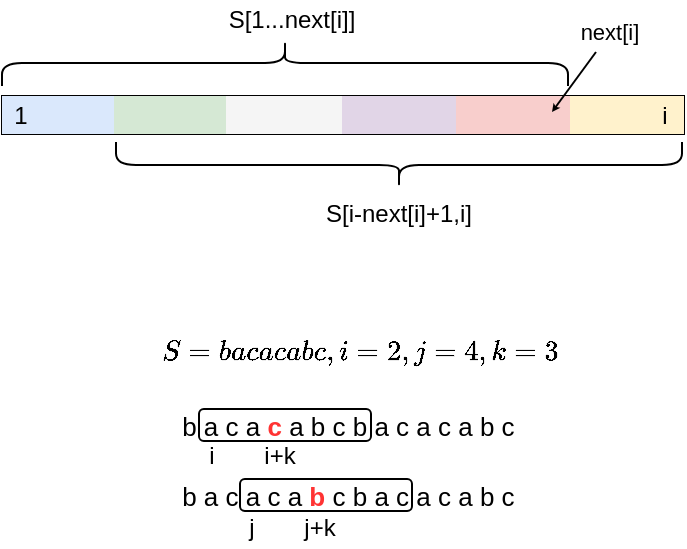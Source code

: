 <mxfile version="14.9.4" type="github">
  <diagram id="iRVF-Cg5l6vkEC1fyYyw" name="第 1 页">
    <mxGraphModel dx="722" dy="381" grid="0" gridSize="10" guides="1" tooltips="1" connect="1" arrows="1" fold="1" page="1" pageScale="1" pageWidth="827" pageHeight="1169" math="1" shadow="0">
      <root>
        <mxCell id="0" />
        <mxCell id="1" parent="0" />
        <mxCell id="Tfpsd4LRDeqY7lcAKwd1-1" value="" style="shape=table;html=1;whiteSpace=wrap;startSize=0;container=1;collapsible=0;childLayout=tableLayout;perimeterSpacing=4;swimlaneFillColor=none;fillColor=#FFFFFF;" vertex="1" parent="1">
          <mxGeometry x="209" y="293" width="341" height="19" as="geometry" />
        </mxCell>
        <mxCell id="Tfpsd4LRDeqY7lcAKwd1-2" value="" style="shape=partialRectangle;html=1;whiteSpace=wrap;collapsible=0;dropTarget=0;pointerEvents=0;fillColor=none;top=0;left=0;bottom=0;right=0;points=[[0,0.5],[1,0.5]];portConstraint=eastwest;" vertex="1" parent="Tfpsd4LRDeqY7lcAKwd1-1">
          <mxGeometry width="341" height="19" as="geometry" />
        </mxCell>
        <mxCell id="Tfpsd4LRDeqY7lcAKwd1-3" value="1" style="shape=partialRectangle;html=1;whiteSpace=wrap;connectable=0;fillColor=#dae8fc;top=0;left=0;bottom=0;right=0;overflow=hidden;pointerEvents=1;strokeColor=none;" vertex="1" parent="Tfpsd4LRDeqY7lcAKwd1-2">
          <mxGeometry width="19" height="19" as="geometry" />
        </mxCell>
        <mxCell id="Tfpsd4LRDeqY7lcAKwd1-4" value="" style="shape=partialRectangle;html=1;whiteSpace=wrap;connectable=0;fillColor=#dae8fc;top=0;left=0;bottom=0;right=0;overflow=hidden;pointerEvents=1;perimeterSpacing=1;strokeWidth=8;strokeColor=none;" vertex="1" parent="Tfpsd4LRDeqY7lcAKwd1-2">
          <mxGeometry x="19" width="17" height="19" as="geometry" />
        </mxCell>
        <mxCell id="Tfpsd4LRDeqY7lcAKwd1-5" value="" style="shape=partialRectangle;html=1;whiteSpace=wrap;connectable=0;fillColor=#dae8fc;top=0;left=1;bottom=0;right=0;overflow=hidden;pointerEvents=1;perimeterSpacing=1;strokeWidth=1;strokeColor=none;" vertex="1" parent="Tfpsd4LRDeqY7lcAKwd1-2">
          <mxGeometry x="36" width="20" height="19" as="geometry" />
        </mxCell>
        <mxCell id="Tfpsd4LRDeqY7lcAKwd1-14" style="shape=partialRectangle;html=1;whiteSpace=wrap;connectable=0;fillColor=#d5e8d4;top=0;left=0;bottom=0;right=0;overflow=hidden;pointerEvents=1;strokeColor=none;" vertex="1" parent="Tfpsd4LRDeqY7lcAKwd1-2">
          <mxGeometry x="56" width="19" height="19" as="geometry" />
        </mxCell>
        <mxCell id="Tfpsd4LRDeqY7lcAKwd1-15" style="shape=partialRectangle;html=1;whiteSpace=wrap;connectable=0;fillColor=#d5e8d4;top=0;left=0;bottom=0;right=0;overflow=hidden;pointerEvents=1;strokeColor=none;" vertex="1" parent="Tfpsd4LRDeqY7lcAKwd1-2">
          <mxGeometry x="75" width="19" height="19" as="geometry" />
        </mxCell>
        <mxCell id="Tfpsd4LRDeqY7lcAKwd1-16" style="shape=partialRectangle;html=1;whiteSpace=wrap;connectable=0;fillColor=#d5e8d4;top=0;left=0;bottom=0;right=0;overflow=hidden;pointerEvents=1;strokeColor=none;" vertex="1" parent="Tfpsd4LRDeqY7lcAKwd1-2">
          <mxGeometry x="94" width="18" height="19" as="geometry" />
        </mxCell>
        <mxCell id="Tfpsd4LRDeqY7lcAKwd1-17" style="shape=partialRectangle;html=1;whiteSpace=wrap;connectable=0;fillColor=#f5f5f5;top=0;left=0;bottom=0;right=0;overflow=hidden;pointerEvents=1;fontColor=#333333;strokeColor=none;" vertex="1" parent="Tfpsd4LRDeqY7lcAKwd1-2">
          <mxGeometry x="112" width="20" height="19" as="geometry" />
        </mxCell>
        <mxCell id="Tfpsd4LRDeqY7lcAKwd1-18" style="shape=partialRectangle;html=1;whiteSpace=wrap;connectable=0;fillColor=#f5f5f5;top=0;left=0;bottom=0;right=0;overflow=hidden;pointerEvents=1;fontColor=#333333;strokeColor=none;" vertex="1" parent="Tfpsd4LRDeqY7lcAKwd1-2">
          <mxGeometry x="132" width="19" height="19" as="geometry" />
        </mxCell>
        <mxCell id="Tfpsd4LRDeqY7lcAKwd1-19" style="shape=partialRectangle;html=1;whiteSpace=wrap;connectable=0;fillColor=#f5f5f5;top=0;left=0;bottom=0;right=0;overflow=hidden;pointerEvents=1;fontColor=#333333;strokeColor=none;" vertex="1" parent="Tfpsd4LRDeqY7lcAKwd1-2">
          <mxGeometry x="151" width="19" height="19" as="geometry" />
        </mxCell>
        <mxCell id="Tfpsd4LRDeqY7lcAKwd1-20" style="shape=partialRectangle;html=1;whiteSpace=wrap;connectable=0;fillColor=#e1d5e7;top=0;left=0;bottom=0;right=0;overflow=hidden;pointerEvents=1;strokeColor=none;" vertex="1" parent="Tfpsd4LRDeqY7lcAKwd1-2">
          <mxGeometry x="170" width="18" height="19" as="geometry" />
        </mxCell>
        <mxCell id="Tfpsd4LRDeqY7lcAKwd1-21" style="shape=partialRectangle;html=1;whiteSpace=wrap;connectable=0;top=0;left=0;bottom=0;right=0;overflow=hidden;pointerEvents=1;fillColor=#e1d5e7;strokeColor=#9673a6;" vertex="1" parent="Tfpsd4LRDeqY7lcAKwd1-2">
          <mxGeometry x="188" width="20" height="19" as="geometry" />
        </mxCell>
        <mxCell id="Tfpsd4LRDeqY7lcAKwd1-22" style="shape=partialRectangle;html=1;whiteSpace=wrap;connectable=0;top=0;left=0;bottom=0;right=0;overflow=hidden;pointerEvents=1;fillColor=#e1d5e7;strokeColor=#9673a6;" vertex="1" parent="Tfpsd4LRDeqY7lcAKwd1-2">
          <mxGeometry x="208" width="19" height="19" as="geometry" />
        </mxCell>
        <mxCell id="Tfpsd4LRDeqY7lcAKwd1-23" style="shape=partialRectangle;html=1;whiteSpace=wrap;connectable=0;fillColor=#f8cecc;top=0;left=0;bottom=0;right=0;overflow=hidden;pointerEvents=1;strokeColor=none;" vertex="1" parent="Tfpsd4LRDeqY7lcAKwd1-2">
          <mxGeometry x="227" width="19" height="19" as="geometry" />
        </mxCell>
        <mxCell id="Tfpsd4LRDeqY7lcAKwd1-24" style="shape=partialRectangle;html=1;whiteSpace=wrap;connectable=0;fillColor=#f8cecc;top=0;left=0;bottom=0;right=0;overflow=hidden;pointerEvents=1;strokeColor=none;" vertex="1" parent="Tfpsd4LRDeqY7lcAKwd1-2">
          <mxGeometry x="246" width="18" height="19" as="geometry" />
        </mxCell>
        <mxCell id="Tfpsd4LRDeqY7lcAKwd1-25" style="shape=partialRectangle;html=1;whiteSpace=wrap;connectable=0;fillColor=#f8cecc;top=0;left=0;bottom=0;right=0;overflow=hidden;pointerEvents=1;" vertex="1" parent="Tfpsd4LRDeqY7lcAKwd1-2">
          <mxGeometry x="264" width="20" height="19" as="geometry" />
        </mxCell>
        <mxCell id="Tfpsd4LRDeqY7lcAKwd1-26" style="shape=partialRectangle;html=1;whiteSpace=wrap;connectable=0;fillColor=#fff2cc;top=0;left=0;bottom=0;right=0;overflow=hidden;pointerEvents=1;strokeColor=none;" vertex="1" parent="Tfpsd4LRDeqY7lcAKwd1-2">
          <mxGeometry x="284" width="19" height="19" as="geometry" />
        </mxCell>
        <mxCell id="Tfpsd4LRDeqY7lcAKwd1-27" style="shape=partialRectangle;html=1;whiteSpace=wrap;connectable=0;fillColor=#fff2cc;top=0;left=0;bottom=0;right=0;overflow=hidden;pointerEvents=1;strokeColor=none;" vertex="1" parent="Tfpsd4LRDeqY7lcAKwd1-2">
          <mxGeometry x="303" width="19" height="19" as="geometry" />
        </mxCell>
        <mxCell id="Tfpsd4LRDeqY7lcAKwd1-28" value="i" style="shape=partialRectangle;html=1;whiteSpace=wrap;connectable=0;fillColor=#fff2cc;top=0;left=0;bottom=0;right=0;overflow=hidden;pointerEvents=1;" vertex="1" parent="Tfpsd4LRDeqY7lcAKwd1-2">
          <mxGeometry x="322" width="19" height="19" as="geometry" />
        </mxCell>
        <mxCell id="Tfpsd4LRDeqY7lcAKwd1-29" value="" style="shape=curlyBracket;whiteSpace=wrap;html=1;rounded=1;flipH=1;rotation=90;" vertex="1" parent="1">
          <mxGeometry x="396" y="186" width="23" height="283" as="geometry" />
        </mxCell>
        <mxCell id="Tfpsd4LRDeqY7lcAKwd1-30" value="" style="shape=curlyBracket;whiteSpace=wrap;html=1;rounded=1;flipH=1;rotation=-90;" vertex="1" parent="1">
          <mxGeometry x="339" y="135" width="23" height="283" as="geometry" />
        </mxCell>
        <mxCell id="Tfpsd4LRDeqY7lcAKwd1-32" value="&lt;font style=&quot;font-size: 11px&quot;&gt;next[i]&lt;/font&gt;" style="text;html=1;strokeColor=none;fillColor=none;align=center;verticalAlign=middle;whiteSpace=wrap;rounded=0;" vertex="1" parent="1">
          <mxGeometry x="493" y="251" width="40" height="20" as="geometry" />
        </mxCell>
        <mxCell id="Tfpsd4LRDeqY7lcAKwd1-33" value="" style="endArrow=classic;html=1;exitX=0.325;exitY=1;exitDx=0;exitDy=0;exitPerimeter=0;endSize=1;" edge="1" parent="1" source="Tfpsd4LRDeqY7lcAKwd1-32">
          <mxGeometry width="50" height="50" relative="1" as="geometry">
            <mxPoint x="516" y="263" as="sourcePoint" />
            <mxPoint x="484" y="301" as="targetPoint" />
          </mxGeometry>
        </mxCell>
        <mxCell id="Tfpsd4LRDeqY7lcAKwd1-34" value="S[1...next[i]]" style="text;html=1;strokeColor=none;fillColor=none;align=center;verticalAlign=middle;whiteSpace=wrap;rounded=0;" vertex="1" parent="1">
          <mxGeometry x="318" y="245" width="72" height="20" as="geometry" />
        </mxCell>
        <mxCell id="Tfpsd4LRDeqY7lcAKwd1-35" value="S[i-next[i]+1,i]" style="text;html=1;strokeColor=none;fillColor=none;align=center;verticalAlign=middle;whiteSpace=wrap;rounded=0;" vertex="1" parent="1">
          <mxGeometry x="353.25" y="343" width="108.5" height="17" as="geometry" />
        </mxCell>
        <mxCell id="Tfpsd4LRDeqY7lcAKwd1-36" value="$$S=bacacabc,&amp;nbsp; i=2, j=4, k=3$$" style="text;html=1;strokeColor=none;fillColor=none;align=center;verticalAlign=middle;whiteSpace=wrap;rounded=0;" vertex="1" parent="1">
          <mxGeometry x="273" y="418" width="230" height="6" as="geometry" />
        </mxCell>
        <mxCell id="Tfpsd4LRDeqY7lcAKwd1-38" value="&lt;font style=&quot;font-size: 13px&quot;&gt;b a c a &lt;font color=&quot;#ff3333&quot;&gt;&lt;b&gt;c&lt;/b&gt;&lt;/font&gt; a b c b a c a c a b c&amp;nbsp;&lt;/font&gt;" style="text;html=1;strokeColor=none;fillColor=none;align=center;verticalAlign=middle;whiteSpace=wrap;rounded=0;" vertex="1" parent="1">
          <mxGeometry x="289" y="443" width="190" height="29" as="geometry" />
        </mxCell>
        <mxCell id="Tfpsd4LRDeqY7lcAKwd1-40" value="&lt;font style=&quot;font-size: 13px&quot;&gt;b a c a c a &lt;b&gt;&lt;font color=&quot;#ff3333&quot;&gt;b&lt;/font&gt;&lt;/b&gt; c b a c a c a b c&amp;nbsp;&lt;/font&gt;" style="text;html=1;strokeColor=none;fillColor=none;align=center;verticalAlign=middle;whiteSpace=wrap;rounded=0;" vertex="1" parent="1">
          <mxGeometry x="289" y="478" width="190" height="29" as="geometry" />
        </mxCell>
        <mxCell id="Tfpsd4LRDeqY7lcAKwd1-41" value="" style="rounded=1;whiteSpace=wrap;html=1;strokeColor=#000000;strokeWidth=1;gradientColor=none;fillColor=none;" vertex="1" parent="1">
          <mxGeometry x="307.5" y="449.5" width="86" height="16" as="geometry" />
        </mxCell>
        <mxCell id="Tfpsd4LRDeqY7lcAKwd1-42" value="" style="rounded=1;whiteSpace=wrap;html=1;strokeColor=#000000;strokeWidth=1;gradientColor=none;fillColor=none;" vertex="1" parent="1">
          <mxGeometry x="328" y="484.5" width="86" height="16" as="geometry" />
        </mxCell>
        <mxCell id="Tfpsd4LRDeqY7lcAKwd1-43" value="i" style="text;html=1;strokeColor=none;fillColor=none;align=center;verticalAlign=middle;whiteSpace=wrap;rounded=0;" vertex="1" parent="1">
          <mxGeometry x="294" y="462.5" width="40" height="20" as="geometry" />
        </mxCell>
        <mxCell id="Tfpsd4LRDeqY7lcAKwd1-44" value="i+k" style="text;html=1;strokeColor=none;fillColor=none;align=center;verticalAlign=middle;whiteSpace=wrap;rounded=0;" vertex="1" parent="1">
          <mxGeometry x="328" y="462.5" width="40" height="20" as="geometry" />
        </mxCell>
        <mxCell id="Tfpsd4LRDeqY7lcAKwd1-45" value="j" style="text;html=1;strokeColor=none;fillColor=none;align=center;verticalAlign=middle;whiteSpace=wrap;rounded=0;" vertex="1" parent="1">
          <mxGeometry x="313.5" y="498.5" width="40" height="20" as="geometry" />
        </mxCell>
        <mxCell id="Tfpsd4LRDeqY7lcAKwd1-46" value="j+k" style="text;html=1;strokeColor=none;fillColor=none;align=center;verticalAlign=middle;whiteSpace=wrap;rounded=0;" vertex="1" parent="1">
          <mxGeometry x="347.5" y="498.5" width="40" height="20" as="geometry" />
        </mxCell>
      </root>
    </mxGraphModel>
  </diagram>
</mxfile>
